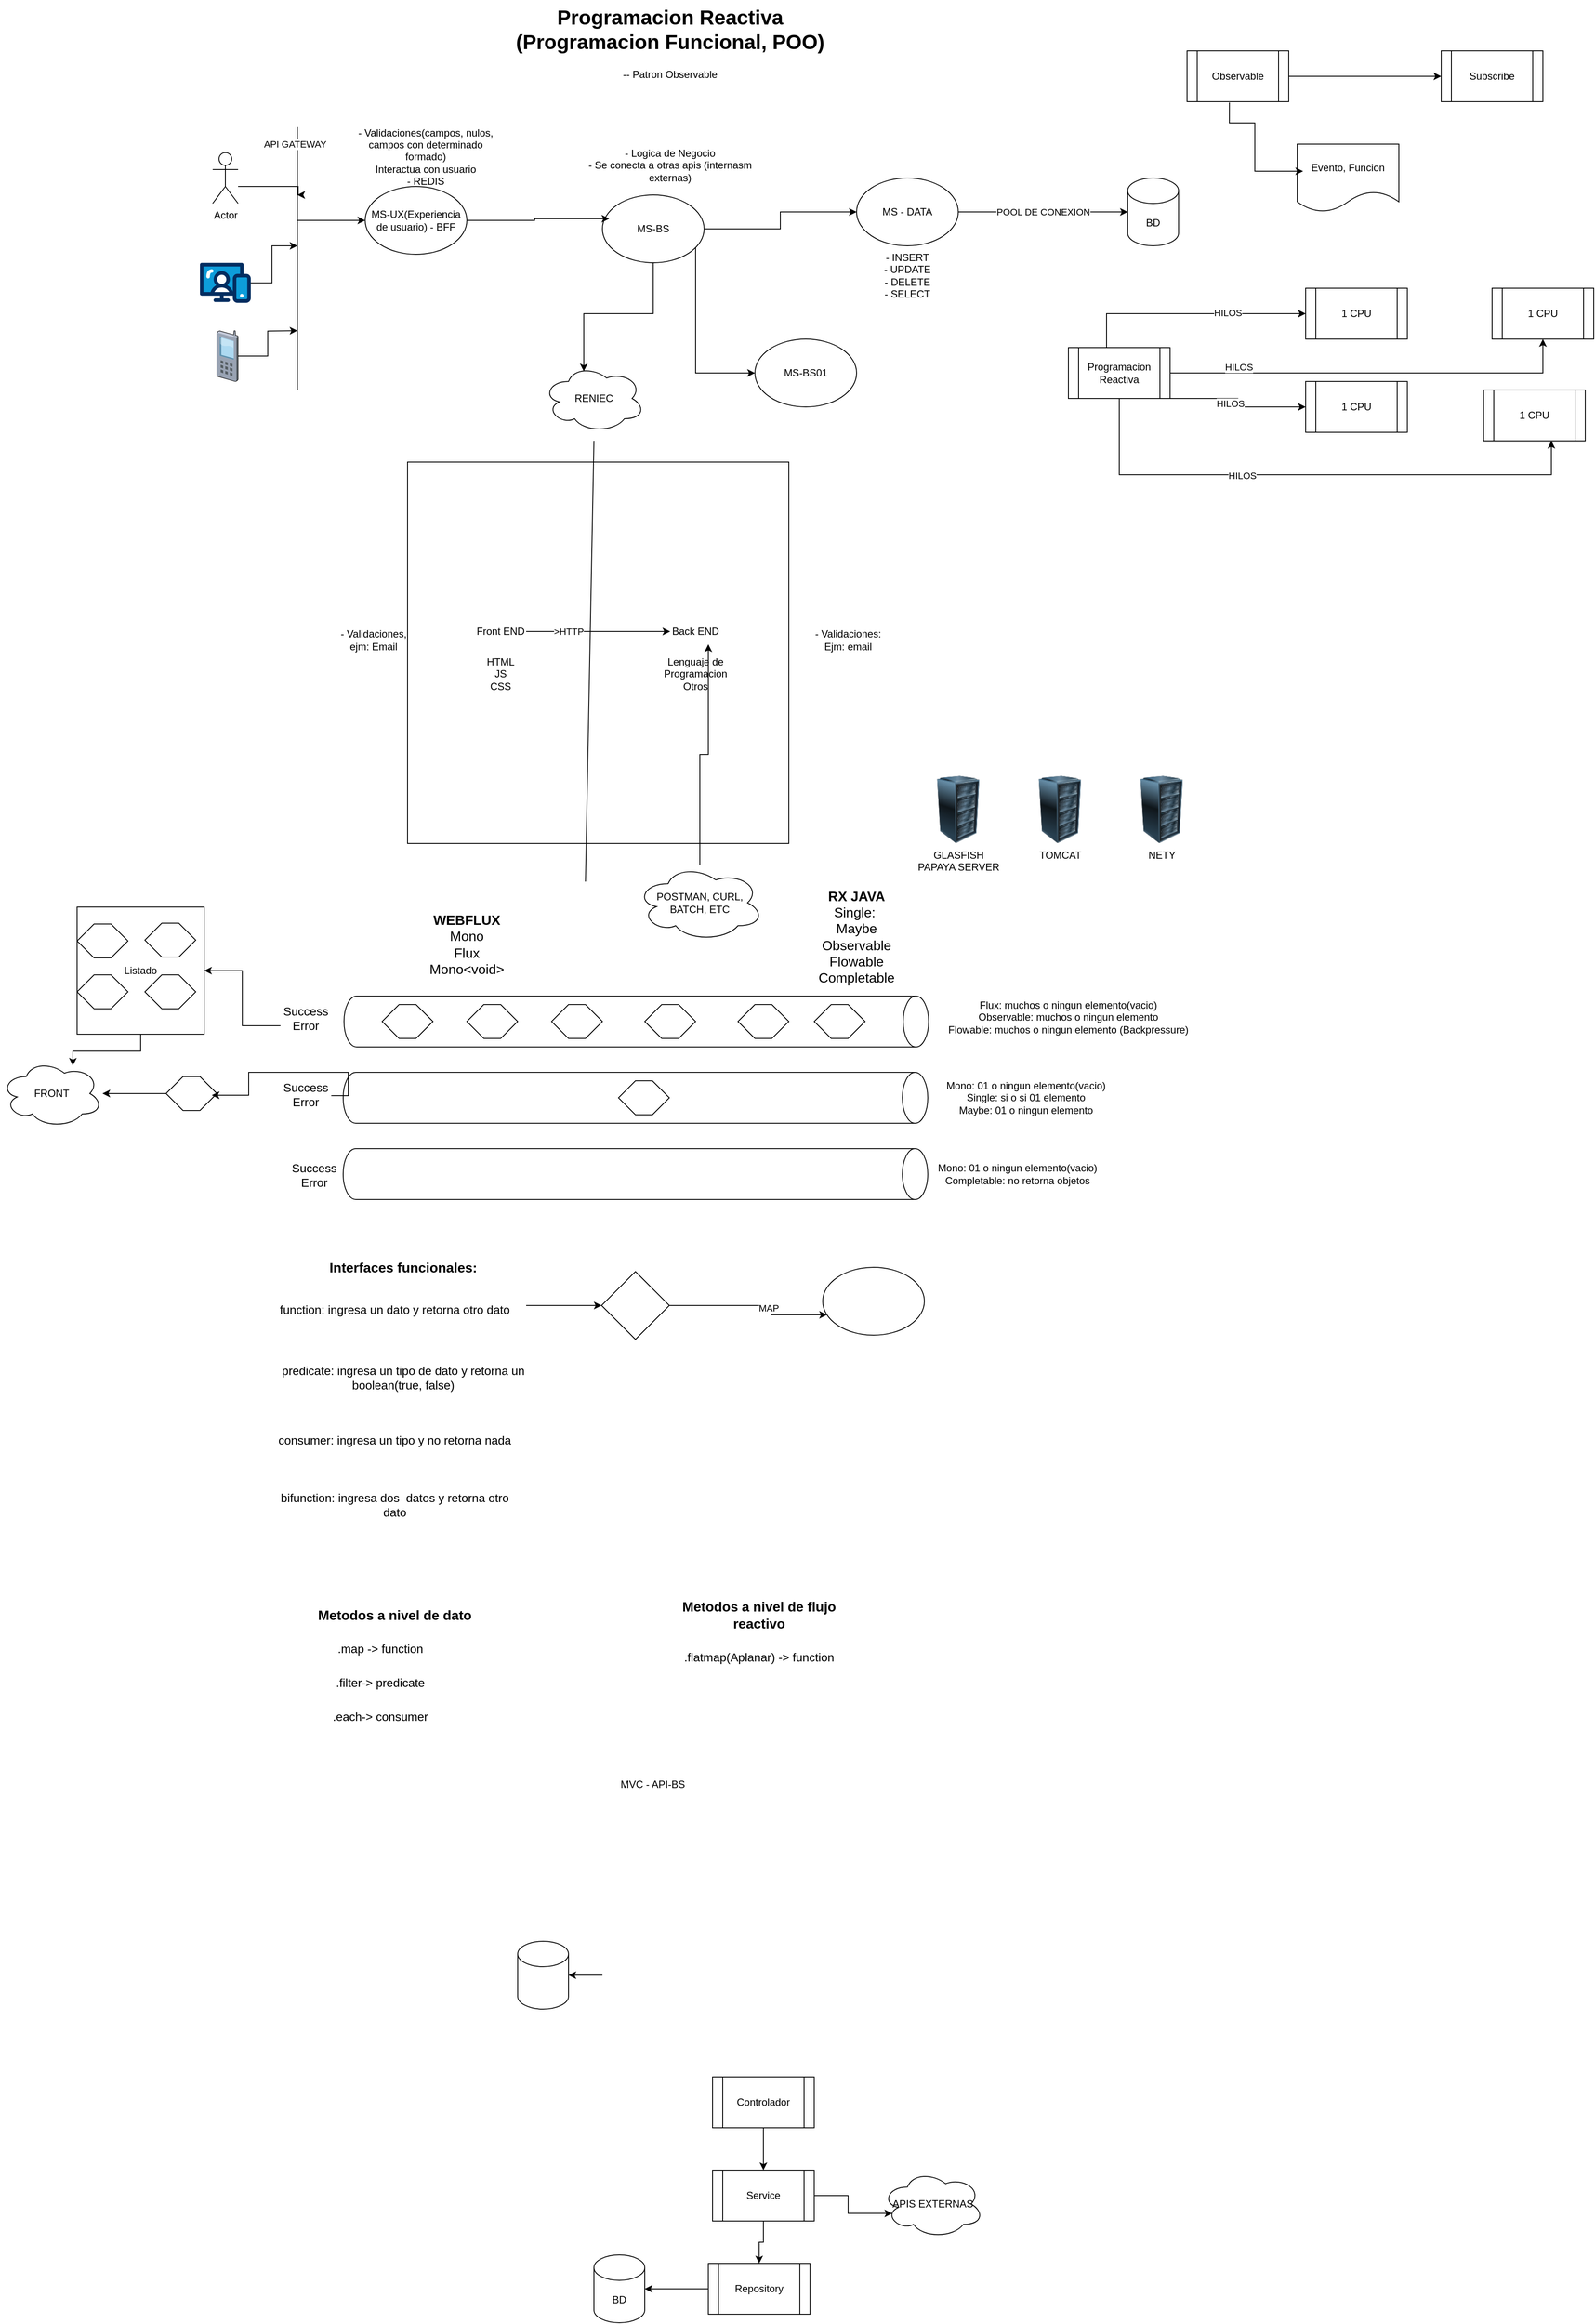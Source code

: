<mxfile version="25.0.3">
  <diagram name="Page-1" id="UAQlWei-Vu7e-9kTJinZ">
    <mxGraphModel dx="2261" dy="746" grid="1" gridSize="10" guides="1" tooltips="1" connect="1" arrows="1" fold="1" page="1" pageScale="1" pageWidth="827" pageHeight="1169" math="0" shadow="0">
      <root>
        <mxCell id="0" />
        <mxCell id="1" parent="0" />
        <mxCell id="x2Sl6UgxfS_6ymDInuGc-1" value="MS-UX(Experiencia de usuario) - BFF" style="ellipse;whiteSpace=wrap;html=1;" parent="1" vertex="1">
          <mxGeometry x="110" y="260" width="120" height="80" as="geometry" />
        </mxCell>
        <mxCell id="x2Sl6UgxfS_6ymDInuGc-12" style="edgeStyle=orthogonalEdgeStyle;rounded=0;orthogonalLoop=1;jettySize=auto;html=1;entryX=0;entryY=0.5;entryDx=0;entryDy=0;" parent="1" source="x2Sl6UgxfS_6ymDInuGc-2" target="x2Sl6UgxfS_6ymDInuGc-3" edge="1">
          <mxGeometry relative="1" as="geometry" />
        </mxCell>
        <mxCell id="x2Sl6UgxfS_6ymDInuGc-22" style="edgeStyle=orthogonalEdgeStyle;rounded=0;orthogonalLoop=1;jettySize=auto;html=1;" parent="1" source="x2Sl6UgxfS_6ymDInuGc-2" target="x2Sl6UgxfS_6ymDInuGc-21" edge="1">
          <mxGeometry relative="1" as="geometry">
            <Array as="points">
              <mxPoint x="500" y="480" />
            </Array>
          </mxGeometry>
        </mxCell>
        <mxCell id="x2Sl6UgxfS_6ymDInuGc-2" value="MS-BS" style="ellipse;whiteSpace=wrap;html=1;" parent="1" vertex="1">
          <mxGeometry x="390" y="270" width="120" height="80" as="geometry" />
        </mxCell>
        <mxCell id="x2Sl6UgxfS_6ymDInuGc-3" value="MS - DATA" style="ellipse;whiteSpace=wrap;html=1;" parent="1" vertex="1">
          <mxGeometry x="690" y="250" width="120" height="80" as="geometry" />
        </mxCell>
        <mxCell id="x2Sl6UgxfS_6ymDInuGc-5" style="edgeStyle=orthogonalEdgeStyle;rounded=0;orthogonalLoop=1;jettySize=auto;html=1;" parent="1" source="x2Sl6UgxfS_6ymDInuGc-4" edge="1">
          <mxGeometry relative="1" as="geometry">
            <mxPoint x="30" y="270" as="targetPoint" />
            <Array as="points">
              <mxPoint x="31" y="260" />
            </Array>
          </mxGeometry>
        </mxCell>
        <mxCell id="x2Sl6UgxfS_6ymDInuGc-4" value="Actor" style="shape=umlActor;verticalLabelPosition=bottom;verticalAlign=top;html=1;outlineConnect=0;" parent="1" vertex="1">
          <mxGeometry x="-70" y="220" width="30" height="60" as="geometry" />
        </mxCell>
        <mxCell id="x2Sl6UgxfS_6ymDInuGc-7" style="edgeStyle=orthogonalEdgeStyle;rounded=0;orthogonalLoop=1;jettySize=auto;html=1;" parent="1" source="x2Sl6UgxfS_6ymDInuGc-6" edge="1">
          <mxGeometry relative="1" as="geometry">
            <mxPoint x="30" y="330" as="targetPoint" />
            <Array as="points">
              <mxPoint y="374" />
              <mxPoint y="330" />
            </Array>
          </mxGeometry>
        </mxCell>
        <mxCell id="x2Sl6UgxfS_6ymDInuGc-6" value="" style="verticalLabelPosition=bottom;aspect=fixed;html=1;shape=mxgraph.salesforce.web;" parent="1" vertex="1">
          <mxGeometry x="-85" y="350" width="60" height="47.4" as="geometry" />
        </mxCell>
        <mxCell id="x2Sl6UgxfS_6ymDInuGc-9" style="edgeStyle=orthogonalEdgeStyle;rounded=0;orthogonalLoop=1;jettySize=auto;html=1;" parent="1" source="x2Sl6UgxfS_6ymDInuGc-8" edge="1">
          <mxGeometry relative="1" as="geometry">
            <mxPoint x="30" y="430" as="targetPoint" />
          </mxGeometry>
        </mxCell>
        <mxCell id="x2Sl6UgxfS_6ymDInuGc-8" value="" style="verticalLabelPosition=bottom;sketch=0;aspect=fixed;html=1;verticalAlign=top;strokeColor=none;align=center;outlineConnect=0;shape=mxgraph.citrix.cell_phone;" parent="1" vertex="1">
          <mxGeometry x="-65" y="430" width="25" height="60" as="geometry" />
        </mxCell>
        <mxCell id="x2Sl6UgxfS_6ymDInuGc-10" value="BD" style="shape=cylinder3;whiteSpace=wrap;html=1;boundedLbl=1;backgroundOutline=1;size=15;" parent="1" vertex="1">
          <mxGeometry x="1010" y="250" width="60" height="80" as="geometry" />
        </mxCell>
        <mxCell id="x2Sl6UgxfS_6ymDInuGc-11" style="edgeStyle=orthogonalEdgeStyle;rounded=0;orthogonalLoop=1;jettySize=auto;html=1;entryX=0.067;entryY=0.35;entryDx=0;entryDy=0;entryPerimeter=0;" parent="1" source="x2Sl6UgxfS_6ymDInuGc-1" target="x2Sl6UgxfS_6ymDInuGc-2" edge="1">
          <mxGeometry relative="1" as="geometry" />
        </mxCell>
        <mxCell id="x2Sl6UgxfS_6ymDInuGc-13" style="edgeStyle=orthogonalEdgeStyle;rounded=0;orthogonalLoop=1;jettySize=auto;html=1;entryX=0;entryY=0.5;entryDx=0;entryDy=0;entryPerimeter=0;" parent="1" source="x2Sl6UgxfS_6ymDInuGc-3" target="x2Sl6UgxfS_6ymDInuGc-10" edge="1">
          <mxGeometry relative="1" as="geometry" />
        </mxCell>
        <mxCell id="x2Sl6UgxfS_6ymDInuGc-57" value="POOL DE CONEXION" style="edgeLabel;html=1;align=center;verticalAlign=middle;resizable=0;points=[];" parent="x2Sl6UgxfS_6ymDInuGc-13" vertex="1" connectable="0">
          <mxGeometry x="-0.329" y="-2" relative="1" as="geometry">
            <mxPoint x="33" y="-2" as="offset" />
          </mxGeometry>
        </mxCell>
        <mxCell id="x2Sl6UgxfS_6ymDInuGc-14" value="- Validaciones(campos, nulos, campos con determinado formado)&lt;div&gt;Interactua con usuario&lt;/div&gt;&lt;div&gt;- REDIS&lt;/div&gt;" style="text;html=1;align=center;verticalAlign=middle;whiteSpace=wrap;rounded=0;" parent="1" vertex="1">
          <mxGeometry x="90" y="210" width="182.5" height="30" as="geometry" />
        </mxCell>
        <mxCell id="x2Sl6UgxfS_6ymDInuGc-15" value="" style="endArrow=none;html=1;rounded=0;" parent="1" edge="1">
          <mxGeometry width="50" height="50" relative="1" as="geometry">
            <mxPoint x="30" y="500" as="sourcePoint" />
            <mxPoint x="30" y="190" as="targetPoint" />
          </mxGeometry>
        </mxCell>
        <mxCell id="x2Sl6UgxfS_6ymDInuGc-16" value="API GATEWAY" style="edgeLabel;html=1;align=center;verticalAlign=middle;resizable=0;points=[];" parent="x2Sl6UgxfS_6ymDInuGc-15" vertex="1" connectable="0">
          <mxGeometry x="0.871" y="3" relative="1" as="geometry">
            <mxPoint as="offset" />
          </mxGeometry>
        </mxCell>
        <mxCell id="x2Sl6UgxfS_6ymDInuGc-17" value="" style="endArrow=classic;html=1;rounded=0;entryX=0;entryY=0.5;entryDx=0;entryDy=0;" parent="1" target="x2Sl6UgxfS_6ymDInuGc-1" edge="1">
          <mxGeometry width="50" height="50" relative="1" as="geometry">
            <mxPoint x="30" y="300" as="sourcePoint" />
            <mxPoint x="430" y="360" as="targetPoint" />
          </mxGeometry>
        </mxCell>
        <mxCell id="x2Sl6UgxfS_6ymDInuGc-18" value="- INSERT&lt;div&gt;- UPDATE&lt;/div&gt;&lt;div&gt;- DELETE&lt;/div&gt;&lt;div&gt;- SELECT&lt;/div&gt;" style="text;html=1;align=center;verticalAlign=middle;whiteSpace=wrap;rounded=0;" parent="1" vertex="1">
          <mxGeometry x="650" y="350" width="200" height="30" as="geometry" />
        </mxCell>
        <mxCell id="x2Sl6UgxfS_6ymDInuGc-19" value="RENIEC" style="ellipse;shape=cloud;whiteSpace=wrap;html=1;" parent="1" vertex="1">
          <mxGeometry x="320" y="470" width="120" height="80" as="geometry" />
        </mxCell>
        <mxCell id="x2Sl6UgxfS_6ymDInuGc-20" style="edgeStyle=orthogonalEdgeStyle;rounded=0;orthogonalLoop=1;jettySize=auto;html=1;entryX=0.4;entryY=0.1;entryDx=0;entryDy=0;entryPerimeter=0;" parent="1" source="x2Sl6UgxfS_6ymDInuGc-2" target="x2Sl6UgxfS_6ymDInuGc-19" edge="1">
          <mxGeometry relative="1" as="geometry" />
        </mxCell>
        <mxCell id="x2Sl6UgxfS_6ymDInuGc-21" value="MS-BS01" style="ellipse;whiteSpace=wrap;html=1;" parent="1" vertex="1">
          <mxGeometry x="570" y="440" width="120" height="80" as="geometry" />
        </mxCell>
        <mxCell id="x2Sl6UgxfS_6ymDInuGc-23" value="- Logica de Negocio&lt;div&gt;- Se conecta a otras apis (internasm externas)&lt;/div&gt;" style="text;html=1;align=center;verticalAlign=middle;whiteSpace=wrap;rounded=0;" parent="1" vertex="1">
          <mxGeometry x="370" y="220" width="200" height="30" as="geometry" />
        </mxCell>
        <mxCell id="x2Sl6UgxfS_6ymDInuGc-24" value="" style="whiteSpace=wrap;html=1;aspect=fixed;" parent="1" vertex="1">
          <mxGeometry x="160" y="585" width="450" height="450" as="geometry" />
        </mxCell>
        <mxCell id="x2Sl6UgxfS_6ymDInuGc-26" value="" style="endArrow=none;html=1;rounded=0;" parent="1" edge="1">
          <mxGeometry width="50" height="50" relative="1" as="geometry">
            <mxPoint x="370" y="1080" as="sourcePoint" />
            <mxPoint x="380" y="560" as="targetPoint" />
          </mxGeometry>
        </mxCell>
        <mxCell id="x2Sl6UgxfS_6ymDInuGc-27" value="Back END" style="text;html=1;align=center;verticalAlign=middle;whiteSpace=wrap;rounded=0;" parent="1" vertex="1">
          <mxGeometry x="470" y="770" width="60" height="30" as="geometry" />
        </mxCell>
        <mxCell id="x2Sl6UgxfS_6ymDInuGc-33" style="edgeStyle=orthogonalEdgeStyle;rounded=0;orthogonalLoop=1;jettySize=auto;html=1;" parent="1" source="x2Sl6UgxfS_6ymDInuGc-28" target="x2Sl6UgxfS_6ymDInuGc-27" edge="1">
          <mxGeometry relative="1" as="geometry" />
        </mxCell>
        <mxCell id="x2Sl6UgxfS_6ymDInuGc-34" value="&amp;gt;HTTP" style="edgeLabel;html=1;align=center;verticalAlign=middle;resizable=0;points=[];" parent="x2Sl6UgxfS_6ymDInuGc-33" vertex="1" connectable="0">
          <mxGeometry x="0.506" y="1" relative="1" as="geometry">
            <mxPoint x="-78" y="1" as="offset" />
          </mxGeometry>
        </mxCell>
        <mxCell id="x2Sl6UgxfS_6ymDInuGc-28" value="Front END" style="text;html=1;align=center;verticalAlign=middle;whiteSpace=wrap;rounded=0;" parent="1" vertex="1">
          <mxGeometry x="240" y="770" width="60" height="30" as="geometry" />
        </mxCell>
        <mxCell id="x2Sl6UgxfS_6ymDInuGc-29" value="Lenguaje de Programacion&lt;div&gt;Otros&lt;/div&gt;" style="text;html=1;align=center;verticalAlign=middle;whiteSpace=wrap;rounded=0;" parent="1" vertex="1">
          <mxGeometry x="470" y="820" width="60" height="30" as="geometry" />
        </mxCell>
        <mxCell id="x2Sl6UgxfS_6ymDInuGc-30" value="HTML&lt;div&gt;JS&lt;/div&gt;&lt;div&gt;CSS&lt;/div&gt;" style="text;html=1;align=center;verticalAlign=middle;whiteSpace=wrap;rounded=0;" parent="1" vertex="1">
          <mxGeometry x="240" y="820" width="60" height="30" as="geometry" />
        </mxCell>
        <mxCell id="x2Sl6UgxfS_6ymDInuGc-31" value="- Validaciones: Ejm: email" style="text;html=1;align=center;verticalAlign=middle;whiteSpace=wrap;rounded=0;" parent="1" vertex="1">
          <mxGeometry x="630" y="780" width="100" height="30" as="geometry" />
        </mxCell>
        <mxCell id="x2Sl6UgxfS_6ymDInuGc-32" value="- Validaciones, ejm: Email" style="text;html=1;align=center;verticalAlign=middle;whiteSpace=wrap;rounded=0;" parent="1" vertex="1">
          <mxGeometry x="70" y="780" width="100" height="30" as="geometry" />
        </mxCell>
        <mxCell id="x2Sl6UgxfS_6ymDInuGc-36" style="edgeStyle=orthogonalEdgeStyle;rounded=0;orthogonalLoop=1;jettySize=auto;html=1;entryX=0.75;entryY=1;entryDx=0;entryDy=0;" parent="1" source="x2Sl6UgxfS_6ymDInuGc-35" target="x2Sl6UgxfS_6ymDInuGc-27" edge="1">
          <mxGeometry relative="1" as="geometry" />
        </mxCell>
        <mxCell id="x2Sl6UgxfS_6ymDInuGc-35" value="POSTMAN, CURL, BATCH, ETC" style="ellipse;shape=cloud;whiteSpace=wrap;html=1;" parent="1" vertex="1">
          <mxGeometry x="430" y="1060" width="150" height="90" as="geometry" />
        </mxCell>
        <mxCell id="x2Sl6UgxfS_6ymDInuGc-37" value="&lt;h1 style=&quot;margin-top: 0px;&quot;&gt;Programacion Reactiva (Programacion Funcional, POO)&lt;/h1&gt;&lt;div&gt;-- Patron Observable&lt;/div&gt;" style="text;html=1;whiteSpace=wrap;overflow=hidden;rounded=0;align=center;" parent="1" vertex="1">
          <mxGeometry x="280" y="40" width="380" height="110" as="geometry" />
        </mxCell>
        <mxCell id="x2Sl6UgxfS_6ymDInuGc-41" style="edgeStyle=orthogonalEdgeStyle;rounded=0;orthogonalLoop=1;jettySize=auto;html=1;entryX=0;entryY=0.5;entryDx=0;entryDy=0;" parent="1" source="x2Sl6UgxfS_6ymDInuGc-39" target="x2Sl6UgxfS_6ymDInuGc-40" edge="1">
          <mxGeometry relative="1" as="geometry" />
        </mxCell>
        <mxCell id="x2Sl6UgxfS_6ymDInuGc-39" value="Observable" style="shape=process;whiteSpace=wrap;html=1;backgroundOutline=1;" parent="1" vertex="1">
          <mxGeometry x="1080" y="100" width="120" height="60" as="geometry" />
        </mxCell>
        <mxCell id="x2Sl6UgxfS_6ymDInuGc-40" value="Subscribe" style="shape=process;whiteSpace=wrap;html=1;backgroundOutline=1;" parent="1" vertex="1">
          <mxGeometry x="1380" y="100" width="120" height="60" as="geometry" />
        </mxCell>
        <mxCell id="x2Sl6UgxfS_6ymDInuGc-42" value="Evento, Funcion" style="shape=document;whiteSpace=wrap;html=1;boundedLbl=1;" parent="1" vertex="1">
          <mxGeometry x="1210" y="210" width="120" height="80" as="geometry" />
        </mxCell>
        <mxCell id="x2Sl6UgxfS_6ymDInuGc-43" style="edgeStyle=orthogonalEdgeStyle;rounded=0;orthogonalLoop=1;jettySize=auto;html=1;entryX=0.058;entryY=0.4;entryDx=0;entryDy=0;entryPerimeter=0;exitX=0.417;exitY=1.017;exitDx=0;exitDy=0;exitPerimeter=0;" parent="1" source="x2Sl6UgxfS_6ymDInuGc-39" target="x2Sl6UgxfS_6ymDInuGc-42" edge="1">
          <mxGeometry relative="1" as="geometry">
            <Array as="points">
              <mxPoint x="1130" y="185" />
              <mxPoint x="1160" y="185" />
              <mxPoint x="1160" y="242" />
            </Array>
          </mxGeometry>
        </mxCell>
        <mxCell id="x2Sl6UgxfS_6ymDInuGc-44" value="1 CPU" style="shape=process;whiteSpace=wrap;html=1;backgroundOutline=1;" parent="1" vertex="1">
          <mxGeometry x="1220" y="380" width="120" height="60" as="geometry" />
        </mxCell>
        <mxCell id="x2Sl6UgxfS_6ymDInuGc-45" value="1 CPU" style="shape=process;whiteSpace=wrap;html=1;backgroundOutline=1;" parent="1" vertex="1">
          <mxGeometry x="1440" y="380" width="120" height="60" as="geometry" />
        </mxCell>
        <mxCell id="x2Sl6UgxfS_6ymDInuGc-46" value="1 CPU" style="shape=process;whiteSpace=wrap;html=1;backgroundOutline=1;" parent="1" vertex="1">
          <mxGeometry x="1220" y="490" width="120" height="60" as="geometry" />
        </mxCell>
        <mxCell id="x2Sl6UgxfS_6ymDInuGc-47" value="1 CPU" style="shape=process;whiteSpace=wrap;html=1;backgroundOutline=1;" parent="1" vertex="1">
          <mxGeometry x="1430" y="500" width="120" height="60" as="geometry" />
        </mxCell>
        <mxCell id="x2Sl6UgxfS_6ymDInuGc-49" style="edgeStyle=orthogonalEdgeStyle;rounded=0;orthogonalLoop=1;jettySize=auto;html=1;entryX=0;entryY=0.5;entryDx=0;entryDy=0;exitX=0.375;exitY=0.017;exitDx=0;exitDy=0;exitPerimeter=0;" parent="1" source="x2Sl6UgxfS_6ymDInuGc-48" target="x2Sl6UgxfS_6ymDInuGc-44" edge="1">
          <mxGeometry relative="1" as="geometry" />
        </mxCell>
        <mxCell id="x2Sl6UgxfS_6ymDInuGc-53" value="HILOS" style="edgeLabel;html=1;align=center;verticalAlign=middle;resizable=0;points=[];" parent="x2Sl6UgxfS_6ymDInuGc-49" vertex="1" connectable="0">
          <mxGeometry x="0.333" y="1" relative="1" as="geometry">
            <mxPoint as="offset" />
          </mxGeometry>
        </mxCell>
        <mxCell id="x2Sl6UgxfS_6ymDInuGc-50" style="edgeStyle=orthogonalEdgeStyle;rounded=0;orthogonalLoop=1;jettySize=auto;html=1;" parent="1" source="x2Sl6UgxfS_6ymDInuGc-48" target="x2Sl6UgxfS_6ymDInuGc-46" edge="1">
          <mxGeometry relative="1" as="geometry">
            <Array as="points">
              <mxPoint x="1140" y="510" />
              <mxPoint x="1140" y="520" />
            </Array>
          </mxGeometry>
        </mxCell>
        <mxCell id="x2Sl6UgxfS_6ymDInuGc-55" value="HILOS" style="edgeLabel;html=1;align=center;verticalAlign=middle;resizable=0;points=[];" parent="x2Sl6UgxfS_6ymDInuGc-50" vertex="1" connectable="0">
          <mxGeometry x="-0.165" y="-6" relative="1" as="geometry">
            <mxPoint as="offset" />
          </mxGeometry>
        </mxCell>
        <mxCell id="x2Sl6UgxfS_6ymDInuGc-51" style="edgeStyle=orthogonalEdgeStyle;rounded=0;orthogonalLoop=1;jettySize=auto;html=1;" parent="1" source="x2Sl6UgxfS_6ymDInuGc-48" target="x2Sl6UgxfS_6ymDInuGc-45" edge="1">
          <mxGeometry relative="1" as="geometry" />
        </mxCell>
        <mxCell id="x2Sl6UgxfS_6ymDInuGc-54" value="HILOS" style="edgeLabel;html=1;align=center;verticalAlign=middle;resizable=0;points=[];" parent="x2Sl6UgxfS_6ymDInuGc-51" vertex="1" connectable="0">
          <mxGeometry x="-0.662" y="7" relative="1" as="geometry">
            <mxPoint as="offset" />
          </mxGeometry>
        </mxCell>
        <mxCell id="x2Sl6UgxfS_6ymDInuGc-52" style="edgeStyle=orthogonalEdgeStyle;rounded=0;orthogonalLoop=1;jettySize=auto;html=1;" parent="1" source="x2Sl6UgxfS_6ymDInuGc-48" target="x2Sl6UgxfS_6ymDInuGc-47" edge="1">
          <mxGeometry relative="1" as="geometry">
            <Array as="points">
              <mxPoint x="1000" y="600" />
              <mxPoint x="1510" y="600" />
            </Array>
          </mxGeometry>
        </mxCell>
        <mxCell id="x2Sl6UgxfS_6ymDInuGc-56" value="HILOS" style="edgeLabel;html=1;align=center;verticalAlign=middle;resizable=0;points=[];" parent="x2Sl6UgxfS_6ymDInuGc-52" vertex="1" connectable="0">
          <mxGeometry x="-0.266" y="-1" relative="1" as="geometry">
            <mxPoint as="offset" />
          </mxGeometry>
        </mxCell>
        <mxCell id="x2Sl6UgxfS_6ymDInuGc-48" value="Programacion Reactiva" style="shape=process;whiteSpace=wrap;html=1;backgroundOutline=1;" parent="1" vertex="1">
          <mxGeometry x="940" y="450" width="120" height="60" as="geometry" />
        </mxCell>
        <mxCell id="x2Sl6UgxfS_6ymDInuGc-62" value="" style="shape=cylinder3;whiteSpace=wrap;html=1;boundedLbl=1;backgroundOutline=1;size=15;rotation=90;" parent="1" vertex="1">
          <mxGeometry x="400" y="900" width="60" height="690" as="geometry" />
        </mxCell>
        <mxCell id="x2Sl6UgxfS_6ymDInuGc-63" value="GLASFISH&lt;div&gt;PAPAYA SERVER&lt;/div&gt;" style="image;html=1;image=img/lib/clip_art/computers/Server_Rack_128x128.png" parent="1" vertex="1">
          <mxGeometry x="770" y="955" width="80" height="80" as="geometry" />
        </mxCell>
        <mxCell id="x2Sl6UgxfS_6ymDInuGc-64" value="TOMCAT" style="image;html=1;image=img/lib/clip_art/computers/Server_Rack_128x128.png" parent="1" vertex="1">
          <mxGeometry x="890" y="955" width="80" height="80" as="geometry" />
        </mxCell>
        <mxCell id="x2Sl6UgxfS_6ymDInuGc-65" value="NETY" style="image;html=1;image=img/lib/clip_art/computers/Server_Rack_128x128.png" parent="1" vertex="1">
          <mxGeometry x="1010" y="955" width="80" height="80" as="geometry" />
        </mxCell>
        <mxCell id="x2Sl6UgxfS_6ymDInuGc-66" value="" style="shape=hexagon;perimeter=hexagonPerimeter2;whiteSpace=wrap;html=1;fixedSize=1;" parent="1" vertex="1">
          <mxGeometry x="130" y="1225" width="60" height="40" as="geometry" />
        </mxCell>
        <mxCell id="x2Sl6UgxfS_6ymDInuGc-67" value="" style="shape=hexagon;perimeter=hexagonPerimeter2;whiteSpace=wrap;html=1;fixedSize=1;" parent="1" vertex="1">
          <mxGeometry x="230" y="1225" width="60" height="40" as="geometry" />
        </mxCell>
        <mxCell id="x2Sl6UgxfS_6ymDInuGc-68" value="" style="shape=hexagon;perimeter=hexagonPerimeter2;whiteSpace=wrap;html=1;fixedSize=1;" parent="1" vertex="1">
          <mxGeometry x="330" y="1225" width="60" height="40" as="geometry" />
        </mxCell>
        <mxCell id="x2Sl6UgxfS_6ymDInuGc-69" value="" style="shape=hexagon;perimeter=hexagonPerimeter2;whiteSpace=wrap;html=1;fixedSize=1;" parent="1" vertex="1">
          <mxGeometry x="440" y="1225" width="60" height="40" as="geometry" />
        </mxCell>
        <mxCell id="x2Sl6UgxfS_6ymDInuGc-70" value="" style="shape=hexagon;perimeter=hexagonPerimeter2;whiteSpace=wrap;html=1;fixedSize=1;" parent="1" vertex="1">
          <mxGeometry x="550" y="1225" width="60" height="40" as="geometry" />
        </mxCell>
        <mxCell id="x2Sl6UgxfS_6ymDInuGc-71" value="" style="shape=hexagon;perimeter=hexagonPerimeter2;whiteSpace=wrap;html=1;fixedSize=1;" parent="1" vertex="1">
          <mxGeometry x="640" y="1225" width="60" height="40" as="geometry" />
        </mxCell>
        <mxCell id="x2Sl6UgxfS_6ymDInuGc-74" value="&lt;div&gt;&lt;b&gt;WEBFLUX&lt;/b&gt;&lt;/div&gt;Mono&lt;div&gt;Flux&lt;/div&gt;&lt;div&gt;Mono&amp;lt;void&amp;gt;&lt;/div&gt;" style="text;html=1;align=center;verticalAlign=middle;whiteSpace=wrap;rounded=0;fontSize=16;" parent="1" vertex="1">
          <mxGeometry x="200" y="1139" width="60" height="30" as="geometry" />
        </mxCell>
        <mxCell id="x2Sl6UgxfS_6ymDInuGc-75" value="&lt;div&gt;&lt;b&gt;RX JAVA&lt;/b&gt;&lt;/div&gt;Single:&amp;nbsp;&lt;div&gt;Maybe&lt;/div&gt;&lt;div&gt;Observable&lt;/div&gt;&lt;div&gt;Flowable&lt;/div&gt;&lt;div&gt;Completable&lt;/div&gt;" style="text;html=1;align=center;verticalAlign=middle;whiteSpace=wrap;rounded=0;fontSize=16;" parent="1" vertex="1">
          <mxGeometry x="660" y="1130" width="60" height="30" as="geometry" />
        </mxCell>
        <mxCell id="x2Sl6UgxfS_6ymDInuGc-76" value="" style="shape=cylinder3;whiteSpace=wrap;html=1;boundedLbl=1;backgroundOutline=1;size=15;rotation=90;" parent="1" vertex="1">
          <mxGeometry x="399" y="990" width="60" height="690" as="geometry" />
        </mxCell>
        <mxCell id="x2Sl6UgxfS_6ymDInuGc-80" value="" style="shape=hexagon;perimeter=hexagonPerimeter2;whiteSpace=wrap;html=1;fixedSize=1;" parent="1" vertex="1">
          <mxGeometry x="409" y="1315" width="60" height="40" as="geometry" />
        </mxCell>
        <mxCell id="x2Sl6UgxfS_6ymDInuGc-84" value="" style="shape=cylinder3;whiteSpace=wrap;html=1;boundedLbl=1;backgroundOutline=1;size=15;rotation=90;" parent="1" vertex="1">
          <mxGeometry x="399" y="1080" width="60" height="690" as="geometry" />
        </mxCell>
        <mxCell id="x2Sl6UgxfS_6ymDInuGc-86" value="Success&lt;div&gt;Error&lt;/div&gt;&lt;div&gt;&lt;br&gt;&lt;/div&gt;" style="text;html=1;align=center;verticalAlign=middle;whiteSpace=wrap;rounded=0;fontSize=14;" parent="1" vertex="1">
          <mxGeometry x="20" y="1420" width="60" height="30" as="geometry" />
        </mxCell>
        <mxCell id="m0KSrvNTzs4FSBEML2-Z-46" style="edgeStyle=orthogonalEdgeStyle;rounded=0;orthogonalLoop=1;jettySize=auto;html=1;entryX=1;entryY=0.5;entryDx=0;entryDy=0;" edge="1" parent="1" source="x2Sl6UgxfS_6ymDInuGc-87" target="m0KSrvNTzs4FSBEML2-Z-37">
          <mxGeometry relative="1" as="geometry" />
        </mxCell>
        <mxCell id="x2Sl6UgxfS_6ymDInuGc-87" value="Success&lt;div&gt;Error&lt;/div&gt;&lt;div&gt;&lt;br&gt;&lt;/div&gt;" style="text;html=1;align=center;verticalAlign=middle;whiteSpace=wrap;rounded=0;fontSize=14;" parent="1" vertex="1">
          <mxGeometry x="10" y="1235" width="60" height="30" as="geometry" />
        </mxCell>
        <mxCell id="x2Sl6UgxfS_6ymDInuGc-88" value="Success&lt;div&gt;Error&lt;/div&gt;&lt;div&gt;&lt;br&gt;&lt;/div&gt;" style="text;html=1;align=center;verticalAlign=middle;whiteSpace=wrap;rounded=0;fontSize=14;" parent="1" vertex="1">
          <mxGeometry x="10" y="1325" width="60" height="30" as="geometry" />
        </mxCell>
        <mxCell id="x2Sl6UgxfS_6ymDInuGc-90" value="Flux: muchos o ningun elemento(vacio)&lt;div&gt;Observable:&amp;nbsp;&lt;span style=&quot;background-color: initial;&quot;&gt;muchos o ningun elemento&lt;/span&gt;&lt;/div&gt;&lt;div&gt;Flowable:&amp;nbsp;&lt;span style=&quot;background-color: initial;&quot;&gt;muchos o ningun elemento (Backpressure)&lt;/span&gt;&lt;/div&gt;" style="text;html=1;align=center;verticalAlign=middle;whiteSpace=wrap;rounded=0;" parent="1" vertex="1">
          <mxGeometry x="790" y="1225" width="300" height="30" as="geometry" />
        </mxCell>
        <mxCell id="x2Sl6UgxfS_6ymDInuGc-91" value="Mono: 01 o ningun elemento(vacio)&lt;div&gt;Single: si o si 01 elemento&lt;/div&gt;&lt;div&gt;Maybe:&amp;nbsp;&lt;span style=&quot;background-color: initial;&quot;&gt;01 o ningun elemento&lt;/span&gt;&lt;/div&gt;" style="text;html=1;align=center;verticalAlign=middle;whiteSpace=wrap;rounded=0;" parent="1" vertex="1">
          <mxGeometry x="790" y="1320" width="200" height="30" as="geometry" />
        </mxCell>
        <mxCell id="x2Sl6UgxfS_6ymDInuGc-94" value="Mono: 01 o ningun elemento(vacio)&lt;div&gt;Completable: no retorna objetos&lt;/div&gt;" style="text;html=1;align=center;verticalAlign=middle;whiteSpace=wrap;rounded=0;" parent="1" vertex="1">
          <mxGeometry x="780" y="1410" width="200" height="30" as="geometry" />
        </mxCell>
        <mxCell id="x2Sl6UgxfS_6ymDInuGc-96" value="Metodos a nivel de flujo reactivo" style="text;html=1;align=center;verticalAlign=middle;whiteSpace=wrap;rounded=0;fontStyle=1;fontSize=16;" parent="1" vertex="1">
          <mxGeometry x="480" y="1930" width="190" height="30" as="geometry" />
        </mxCell>
        <mxCell id="x2Sl6UgxfS_6ymDInuGc-97" value="consumer: ingresa un tipo y no retorna nada" style="text;html=1;align=center;verticalAlign=middle;whiteSpace=wrap;rounded=0;fontSize=14;" parent="1" vertex="1">
          <mxGeometry y="1724" width="290" height="30" as="geometry" />
        </mxCell>
        <mxCell id="x2Sl6UgxfS_6ymDInuGc-100" style="edgeStyle=orthogonalEdgeStyle;rounded=0;orthogonalLoop=1;jettySize=auto;html=1;" parent="1" source="x2Sl6UgxfS_6ymDInuGc-98" target="x2Sl6UgxfS_6ymDInuGc-102" edge="1">
          <mxGeometry relative="1" as="geometry">
            <mxPoint x="710" y="1590" as="targetPoint" />
            <Array as="points">
              <mxPoint x="590" y="1580" />
              <mxPoint x="590" y="1591" />
            </Array>
          </mxGeometry>
        </mxCell>
        <mxCell id="x2Sl6UgxfS_6ymDInuGc-101" value="MAP" style="edgeLabel;html=1;align=center;verticalAlign=middle;resizable=0;points=[];" parent="x2Sl6UgxfS_6ymDInuGc-100" vertex="1" connectable="0">
          <mxGeometry x="0.181" y="-3" relative="1" as="geometry">
            <mxPoint as="offset" />
          </mxGeometry>
        </mxCell>
        <mxCell id="x2Sl6UgxfS_6ymDInuGc-98" value="" style="rhombus;whiteSpace=wrap;html=1;" parent="1" vertex="1">
          <mxGeometry x="389" y="1540" width="80" height="80" as="geometry" />
        </mxCell>
        <mxCell id="x2Sl6UgxfS_6ymDInuGc-99" value="" style="endArrow=classic;html=1;rounded=0;entryX=0;entryY=0.5;entryDx=0;entryDy=0;" parent="1" target="x2Sl6UgxfS_6ymDInuGc-98" edge="1">
          <mxGeometry width="50" height="50" relative="1" as="geometry">
            <mxPoint x="300" y="1580" as="sourcePoint" />
            <mxPoint x="410" y="1680" as="targetPoint" />
          </mxGeometry>
        </mxCell>
        <mxCell id="x2Sl6UgxfS_6ymDInuGc-102" value="" style="ellipse;whiteSpace=wrap;html=1;" parent="1" vertex="1">
          <mxGeometry x="650" y="1535" width="120" height="80" as="geometry" />
        </mxCell>
        <mxCell id="x2Sl6UgxfS_6ymDInuGc-103" value="function: ingresa un dato y retorna otro dato" style="text;html=1;align=center;verticalAlign=middle;whiteSpace=wrap;rounded=0;fontSize=14;" parent="1" vertex="1">
          <mxGeometry y="1570" width="290" height="30" as="geometry" />
        </mxCell>
        <mxCell id="x2Sl6UgxfS_6ymDInuGc-104" value="predicate: ingresa un tipo de dato y retorna un boolean(true, false)" style="text;html=1;align=center;verticalAlign=middle;whiteSpace=wrap;rounded=0;fontSize=14;" parent="1" vertex="1">
          <mxGeometry x="10" y="1650" width="290" height="30" as="geometry" />
        </mxCell>
        <mxCell id="x2Sl6UgxfS_6ymDInuGc-105" value="bifunction: ingresa dos&amp;nbsp; datos y retorna otro dato" style="text;html=1;align=center;verticalAlign=middle;whiteSpace=wrap;rounded=0;fontSize=14;" parent="1" vertex="1">
          <mxGeometry y="1800" width="290" height="30" as="geometry" />
        </mxCell>
        <mxCell id="x2Sl6UgxfS_6ymDInuGc-106" value="Interfaces funcionales:" style="text;html=1;align=center;verticalAlign=middle;whiteSpace=wrap;rounded=0;fontStyle=1;fontSize=16;" parent="1" vertex="1">
          <mxGeometry x="60" y="1520" width="190" height="30" as="geometry" />
        </mxCell>
        <mxCell id="x2Sl6UgxfS_6ymDInuGc-107" value=".map -&amp;gt; function" style="text;html=1;align=center;verticalAlign=middle;whiteSpace=wrap;rounded=0;fontSize=14;" parent="1" vertex="1">
          <mxGeometry x="-17.5" y="1970" width="290" height="30" as="geometry" />
        </mxCell>
        <mxCell id="x2Sl6UgxfS_6ymDInuGc-108" value=".filter-&amp;gt; predicate" style="text;html=1;align=center;verticalAlign=middle;whiteSpace=wrap;rounded=0;fontSize=14;" parent="1" vertex="1">
          <mxGeometry x="-17.5" y="2010" width="290" height="30" as="geometry" />
        </mxCell>
        <mxCell id="x2Sl6UgxfS_6ymDInuGc-109" value=".each-&amp;gt; consumer" style="text;html=1;align=center;verticalAlign=middle;whiteSpace=wrap;rounded=0;fontSize=14;" parent="1" vertex="1">
          <mxGeometry x="-17.5" y="2050" width="290" height="30" as="geometry" />
        </mxCell>
        <mxCell id="x2Sl6UgxfS_6ymDInuGc-110" value="Metodos a nivel de dato" style="text;html=1;align=center;verticalAlign=middle;whiteSpace=wrap;rounded=0;fontStyle=1;fontSize=16;" parent="1" vertex="1">
          <mxGeometry x="50" y="1930" width="190" height="30" as="geometry" />
        </mxCell>
        <mxCell id="x2Sl6UgxfS_6ymDInuGc-111" value=".flatmap(Aplanar) -&amp;gt; function" style="text;html=1;align=center;verticalAlign=middle;whiteSpace=wrap;rounded=0;fontSize=14;" parent="1" vertex="1">
          <mxGeometry x="430" y="1980" width="290" height="30" as="geometry" />
        </mxCell>
        <mxCell id="m0KSrvNTzs4FSBEML2-Z-2" value="MVC - API-BS" style="text;html=1;align=center;verticalAlign=middle;whiteSpace=wrap;rounded=0;" vertex="1" parent="1">
          <mxGeometry x="399" y="2130" width="101" height="30" as="geometry" />
        </mxCell>
        <mxCell id="m0KSrvNTzs4FSBEML2-Z-14" value="" style="shape=image;verticalLabelPosition=bottom;labelBackgroundColor=default;verticalAlign=top;aspect=fixed;imageAspect=0;image=https://codigofacilito.com/photo_generales_store/29.jpg;" vertex="1" parent="1">
          <mxGeometry x="399" y="2160" width="350" height="272.22" as="geometry" />
        </mxCell>
        <mxCell id="m0KSrvNTzs4FSBEML2-Z-19" value="" style="endArrow=classic;html=1;rounded=0;" edge="1" parent="1" source="m0KSrvNTzs4FSBEML2-Z-15">
          <mxGeometry width="50" height="50" relative="1" as="geometry">
            <mxPoint x="390" y="2370" as="sourcePoint" />
            <mxPoint x="290" y="2370" as="targetPoint" />
          </mxGeometry>
        </mxCell>
        <mxCell id="m0KSrvNTzs4FSBEML2-Z-20" value="" style="endArrow=classic;html=1;rounded=0;" edge="1" parent="1" target="m0KSrvNTzs4FSBEML2-Z-15">
          <mxGeometry width="50" height="50" relative="1" as="geometry">
            <mxPoint x="390" y="2370" as="sourcePoint" />
            <mxPoint x="290" y="2370" as="targetPoint" />
          </mxGeometry>
        </mxCell>
        <mxCell id="m0KSrvNTzs4FSBEML2-Z-15" value="" style="shape=cylinder3;whiteSpace=wrap;html=1;boundedLbl=1;backgroundOutline=1;size=15;" vertex="1" parent="1">
          <mxGeometry x="290" y="2330" width="60" height="80" as="geometry" />
        </mxCell>
        <mxCell id="m0KSrvNTzs4FSBEML2-Z-27" style="edgeStyle=orthogonalEdgeStyle;rounded=0;orthogonalLoop=1;jettySize=auto;html=1;entryX=0.5;entryY=0;entryDx=0;entryDy=0;" edge="1" parent="1" source="m0KSrvNTzs4FSBEML2-Z-21" target="m0KSrvNTzs4FSBEML2-Z-22">
          <mxGeometry relative="1" as="geometry" />
        </mxCell>
        <mxCell id="m0KSrvNTzs4FSBEML2-Z-21" value="Controlador" style="shape=process;whiteSpace=wrap;html=1;backgroundOutline=1;" vertex="1" parent="1">
          <mxGeometry x="520" y="2490" width="120" height="60" as="geometry" />
        </mxCell>
        <mxCell id="m0KSrvNTzs4FSBEML2-Z-28" style="edgeStyle=orthogonalEdgeStyle;rounded=0;orthogonalLoop=1;jettySize=auto;html=1;entryX=0.5;entryY=0;entryDx=0;entryDy=0;" edge="1" parent="1" source="m0KSrvNTzs4FSBEML2-Z-22" target="m0KSrvNTzs4FSBEML2-Z-24">
          <mxGeometry relative="1" as="geometry" />
        </mxCell>
        <mxCell id="m0KSrvNTzs4FSBEML2-Z-22" value="Service" style="shape=process;whiteSpace=wrap;html=1;backgroundOutline=1;" vertex="1" parent="1">
          <mxGeometry x="520" y="2600" width="120" height="60" as="geometry" />
        </mxCell>
        <mxCell id="m0KSrvNTzs4FSBEML2-Z-24" value="Repository" style="shape=process;whiteSpace=wrap;html=1;backgroundOutline=1;" vertex="1" parent="1">
          <mxGeometry x="515" y="2710" width="120" height="60" as="geometry" />
        </mxCell>
        <mxCell id="m0KSrvNTzs4FSBEML2-Z-25" value="BD" style="shape=cylinder3;whiteSpace=wrap;html=1;boundedLbl=1;backgroundOutline=1;size=15;" vertex="1" parent="1">
          <mxGeometry x="380" y="2700" width="60" height="80" as="geometry" />
        </mxCell>
        <mxCell id="m0KSrvNTzs4FSBEML2-Z-26" style="edgeStyle=orthogonalEdgeStyle;rounded=0;orthogonalLoop=1;jettySize=auto;html=1;entryX=1;entryY=0.5;entryDx=0;entryDy=0;entryPerimeter=0;" edge="1" parent="1" source="m0KSrvNTzs4FSBEML2-Z-24" target="m0KSrvNTzs4FSBEML2-Z-25">
          <mxGeometry relative="1" as="geometry" />
        </mxCell>
        <mxCell id="m0KSrvNTzs4FSBEML2-Z-29" value="APIS EXTERNAS" style="ellipse;shape=cloud;whiteSpace=wrap;html=1;" vertex="1" parent="1">
          <mxGeometry x="720" y="2600" width="120" height="80" as="geometry" />
        </mxCell>
        <mxCell id="m0KSrvNTzs4FSBEML2-Z-31" style="edgeStyle=orthogonalEdgeStyle;rounded=0;orthogonalLoop=1;jettySize=auto;html=1;entryX=0.1;entryY=0.638;entryDx=0;entryDy=0;entryPerimeter=0;" edge="1" parent="1" source="m0KSrvNTzs4FSBEML2-Z-22" target="m0KSrvNTzs4FSBEML2-Z-29">
          <mxGeometry relative="1" as="geometry" />
        </mxCell>
        <mxCell id="m0KSrvNTzs4FSBEML2-Z-32" value="FRONT" style="ellipse;shape=cloud;whiteSpace=wrap;html=1;" vertex="1" parent="1">
          <mxGeometry x="-320" y="1290" width="120" height="80" as="geometry" />
        </mxCell>
        <mxCell id="m0KSrvNTzs4FSBEML2-Z-35" style="edgeStyle=orthogonalEdgeStyle;rounded=0;orthogonalLoop=1;jettySize=auto;html=1;" edge="1" parent="1" source="m0KSrvNTzs4FSBEML2-Z-33" target="m0KSrvNTzs4FSBEML2-Z-32">
          <mxGeometry relative="1" as="geometry" />
        </mxCell>
        <mxCell id="m0KSrvNTzs4FSBEML2-Z-33" value="" style="shape=hexagon;perimeter=hexagonPerimeter2;whiteSpace=wrap;html=1;fixedSize=1;" vertex="1" parent="1">
          <mxGeometry x="-125" y="1310" width="60" height="40" as="geometry" />
        </mxCell>
        <mxCell id="m0KSrvNTzs4FSBEML2-Z-34" style="edgeStyle=orthogonalEdgeStyle;rounded=0;orthogonalLoop=1;jettySize=auto;html=1;exitX=1;exitY=0.25;exitDx=0;exitDy=0;entryX=0.9;entryY=0.55;entryDx=0;entryDy=0;entryPerimeter=0;" edge="1" parent="1" source="x2Sl6UgxfS_6ymDInuGc-88" target="m0KSrvNTzs4FSBEML2-Z-33">
          <mxGeometry relative="1" as="geometry" />
        </mxCell>
        <mxCell id="m0KSrvNTzs4FSBEML2-Z-37" value="Listado" style="whiteSpace=wrap;html=1;aspect=fixed;" vertex="1" parent="1">
          <mxGeometry x="-230" y="1110" width="150" height="150" as="geometry" />
        </mxCell>
        <mxCell id="m0KSrvNTzs4FSBEML2-Z-38" value="" style="shape=hexagon;perimeter=hexagonPerimeter2;whiteSpace=wrap;html=1;fixedSize=1;" vertex="1" parent="1">
          <mxGeometry x="-230" y="1130" width="60" height="40" as="geometry" />
        </mxCell>
        <mxCell id="m0KSrvNTzs4FSBEML2-Z-40" value="" style="shape=hexagon;perimeter=hexagonPerimeter2;whiteSpace=wrap;html=1;fixedSize=1;" vertex="1" parent="1">
          <mxGeometry x="-150" y="1129" width="60" height="40" as="geometry" />
        </mxCell>
        <mxCell id="m0KSrvNTzs4FSBEML2-Z-42" value="" style="shape=hexagon;perimeter=hexagonPerimeter2;whiteSpace=wrap;html=1;fixedSize=1;" vertex="1" parent="1">
          <mxGeometry x="-230" y="1190" width="60" height="40" as="geometry" />
        </mxCell>
        <mxCell id="m0KSrvNTzs4FSBEML2-Z-44" value="" style="shape=hexagon;perimeter=hexagonPerimeter2;whiteSpace=wrap;html=1;fixedSize=1;" vertex="1" parent="1">
          <mxGeometry x="-150" y="1190" width="60" height="40" as="geometry" />
        </mxCell>
        <mxCell id="m0KSrvNTzs4FSBEML2-Z-47" style="edgeStyle=orthogonalEdgeStyle;rounded=0;orthogonalLoop=1;jettySize=auto;html=1;entryX=0.708;entryY=0.088;entryDx=0;entryDy=0;entryPerimeter=0;" edge="1" parent="1" source="m0KSrvNTzs4FSBEML2-Z-37" target="m0KSrvNTzs4FSBEML2-Z-32">
          <mxGeometry relative="1" as="geometry" />
        </mxCell>
      </root>
    </mxGraphModel>
  </diagram>
</mxfile>
